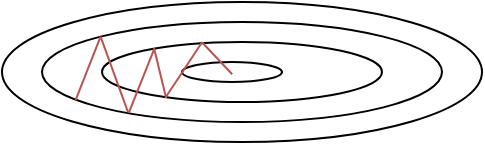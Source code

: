 <mxfile version="18.0.2" type="device"><diagram id="9fiFgmO__VTTDNhvQMT8" name="Page-1"><mxGraphModel dx="182" dy="266" grid="1" gridSize="10" guides="1" tooltips="1" connect="1" arrows="1" fold="1" page="1" pageScale="1" pageWidth="827" pageHeight="1169" math="0" shadow="0"><root><mxCell id="0"/><mxCell id="1" parent="0"/><mxCell id="1JTzssq4bl3NfbaDkfXz-101" value="" style="ellipse;whiteSpace=wrap;html=1;fillColor=none;" vertex="1" parent="1"><mxGeometry x="260" y="280" width="50" height="10" as="geometry"/></mxCell><mxCell id="1JTzssq4bl3NfbaDkfXz-97" value="" style="ellipse;whiteSpace=wrap;html=1;fillColor=none;" vertex="1" parent="1"><mxGeometry x="170" y="250" width="240" height="70" as="geometry"/></mxCell><mxCell id="1JTzssq4bl3NfbaDkfXz-99" value="" style="ellipse;whiteSpace=wrap;html=1;fillColor=none;" vertex="1" parent="1"><mxGeometry x="190" y="260" width="200" height="50" as="geometry"/></mxCell><mxCell id="1JTzssq4bl3NfbaDkfXz-100" value="" style="ellipse;whiteSpace=wrap;html=1;fillColor=none;" vertex="1" parent="1"><mxGeometry x="220" y="270" width="140" height="30" as="geometry"/></mxCell><mxCell id="1JTzssq4bl3NfbaDkfXz-103" value="" style="endArrow=none;html=1;rounded=0;exitX=0.084;exitY=0.782;exitDx=0;exitDy=0;entryX=0;entryY=0;entryDx=0;entryDy=0;exitPerimeter=0;fillColor=#f8cecc;strokeColor=#b85450;" edge="1" parent="1" source="1JTzssq4bl3NfbaDkfXz-99" target="1JTzssq4bl3NfbaDkfXz-99"><mxGeometry width="50" height="50" relative="1" as="geometry"><mxPoint x="240" y="300" as="sourcePoint"/><mxPoint x="290" y="250" as="targetPoint"/></mxGeometry></mxCell><mxCell id="1JTzssq4bl3NfbaDkfXz-104" value="" style="endArrow=none;html=1;rounded=0;exitX=0.215;exitY=0.902;exitDx=0;exitDy=0;exitPerimeter=0;entryX=0;entryY=0;entryDx=0;entryDy=0;fillColor=#f8cecc;strokeColor=#b85450;" edge="1" parent="1" source="1JTzssq4bl3NfbaDkfXz-99" target="1JTzssq4bl3NfbaDkfXz-99"><mxGeometry width="50" height="50" relative="1" as="geometry"><mxPoint x="229.12" y="312.635" as="sourcePoint"/><mxPoint x="220" y="270" as="targetPoint"/></mxGeometry></mxCell><mxCell id="1JTzssq4bl3NfbaDkfXz-105" value="" style="endArrow=none;html=1;rounded=0;exitX=0.217;exitY=0.909;exitDx=0;exitDy=0;exitPerimeter=0;entryX=0.187;entryY=0.112;entryDx=0;entryDy=0;entryPerimeter=0;fillColor=#f8cecc;strokeColor=#b85450;" edge="1" parent="1" source="1JTzssq4bl3NfbaDkfXz-99" target="1JTzssq4bl3NfbaDkfXz-100"><mxGeometry width="50" height="50" relative="1" as="geometry"><mxPoint x="260.2" y="317.75" as="sourcePoint"/><mxPoint x="230" y="280" as="targetPoint"/></mxGeometry></mxCell><mxCell id="1JTzssq4bl3NfbaDkfXz-106" value="" style="endArrow=none;html=1;rounded=0;exitX=0.229;exitY=0.932;exitDx=0;exitDy=0;exitPerimeter=0;entryX=0.186;entryY=0.105;entryDx=0;entryDy=0;entryPerimeter=0;fillColor=#f8cecc;strokeColor=#b85450;" edge="1" parent="1" source="1JTzssq4bl3NfbaDkfXz-100" target="1JTzssq4bl3NfbaDkfXz-100"><mxGeometry width="50" height="50" relative="1" as="geometry"><mxPoint x="243.4" y="315.45" as="sourcePoint"/><mxPoint x="256.18" y="283.36" as="targetPoint"/></mxGeometry></mxCell><mxCell id="1JTzssq4bl3NfbaDkfXz-107" value="" style="endArrow=none;html=1;rounded=0;exitX=0.227;exitY=0.926;exitDx=0;exitDy=0;exitPerimeter=0;entryX=0.358;entryY=-0.001;entryDx=0;entryDy=0;fillColor=#f8cecc;strokeColor=#b85450;entryPerimeter=0;" edge="1" parent="1" source="1JTzssq4bl3NfbaDkfXz-100" target="1JTzssq4bl3NfbaDkfXz-100"><mxGeometry width="50" height="50" relative="1" as="geometry"><mxPoint x="262.06" y="307.96" as="sourcePoint"/><mxPoint x="256.04" y="283.15" as="targetPoint"/></mxGeometry></mxCell><mxCell id="1JTzssq4bl3NfbaDkfXz-108" value="" style="endArrow=none;html=1;rounded=0;fillColor=#f8cecc;strokeColor=#b85450;exitX=0.358;exitY=0.008;exitDx=0;exitDy=0;exitPerimeter=0;" edge="1" parent="1" source="1JTzssq4bl3NfbaDkfXz-100"><mxGeometry width="50" height="50" relative="1" as="geometry"><mxPoint x="275" y="276" as="sourcePoint"/><mxPoint x="285.097" y="286.097" as="targetPoint"/></mxGeometry></mxCell></root></mxGraphModel></diagram></mxfile>